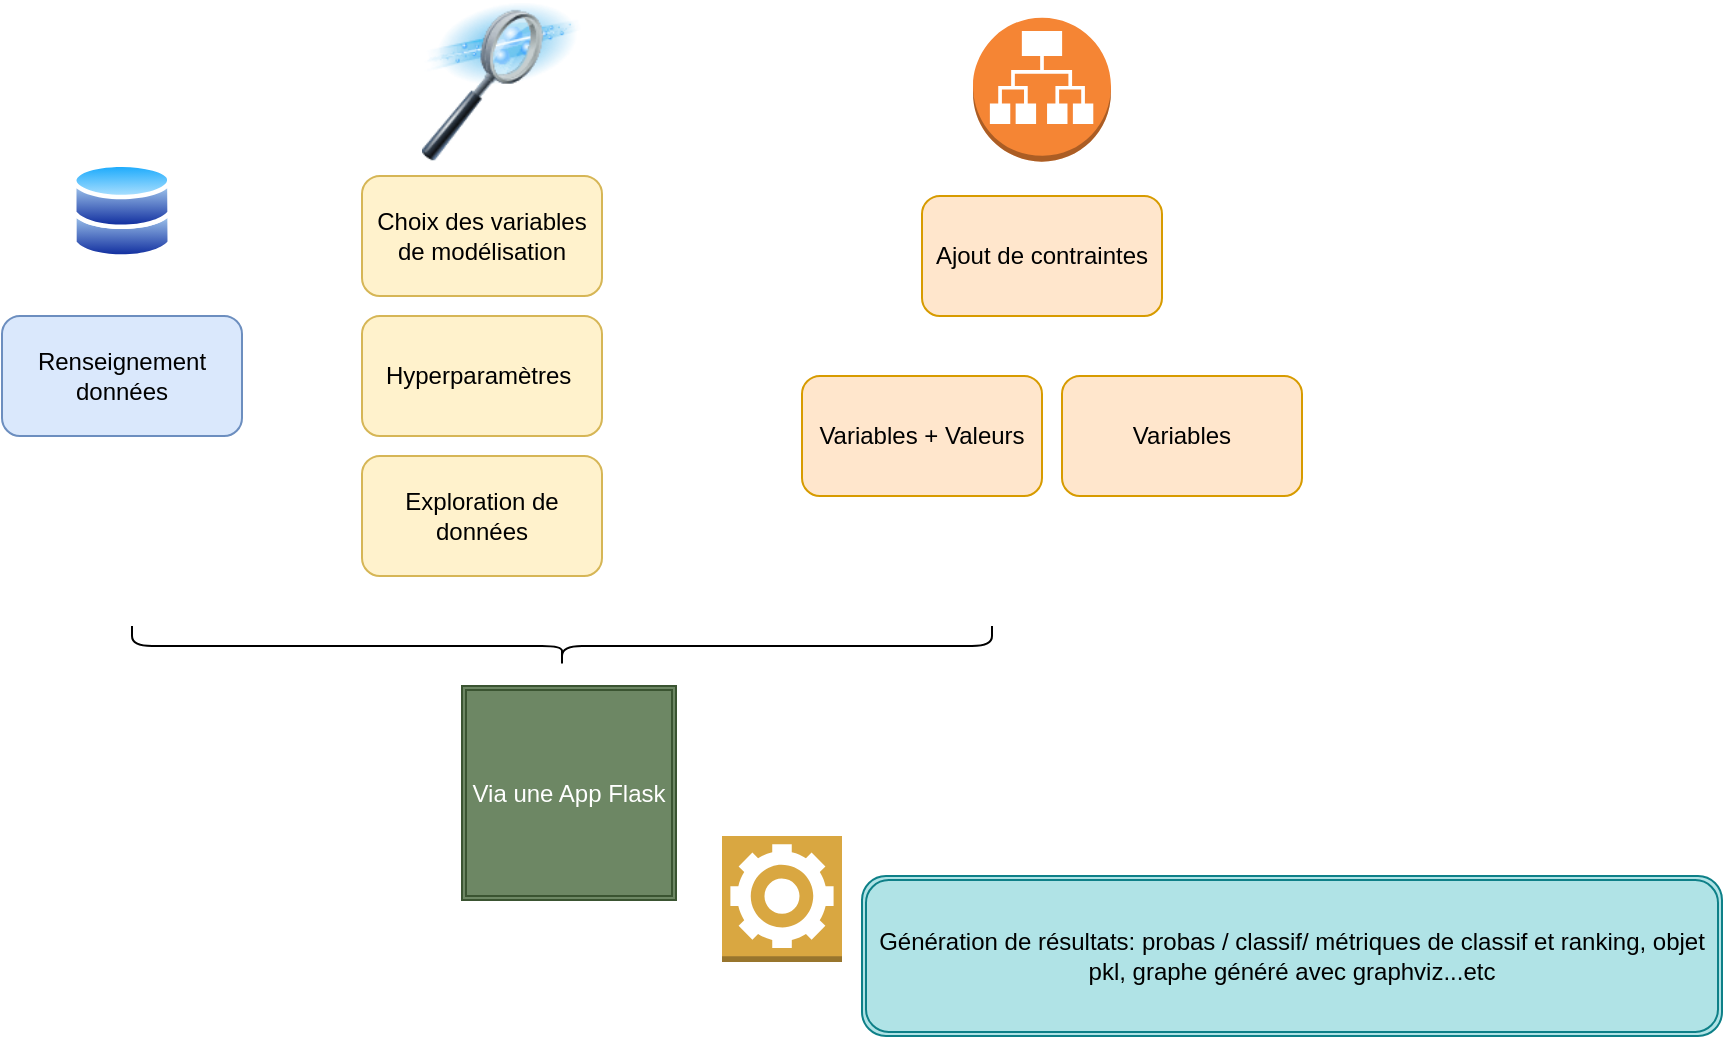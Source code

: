 <mxfile version="21.6.3" type="device">
  <diagram name="Page-1" id="yLuK1JA93Ii4snccJo0v">
    <mxGraphModel dx="794" dy="438" grid="1" gridSize="10" guides="1" tooltips="1" connect="1" arrows="1" fold="1" page="1" pageScale="1" pageWidth="827" pageHeight="1169" math="0" shadow="0">
      <root>
        <mxCell id="0" />
        <mxCell id="1" parent="0" />
        <mxCell id="5MFuqV6dT1OxRRbYAPmt-1" value="Renseignement données" style="rounded=1;whiteSpace=wrap;html=1;fillColor=#dae8fc;strokeColor=#6c8ebf;" parent="1" vertex="1">
          <mxGeometry x="160" y="180" width="120" height="60" as="geometry" />
        </mxCell>
        <mxCell id="5MFuqV6dT1OxRRbYAPmt-2" value="Choix des variables de modélisation" style="rounded=1;whiteSpace=wrap;html=1;fillColor=#fff2cc;strokeColor=#d6b656;" parent="1" vertex="1">
          <mxGeometry x="340" y="110" width="120" height="60" as="geometry" />
        </mxCell>
        <mxCell id="5MFuqV6dT1OxRRbYAPmt-3" value="Hyperparamètres&amp;nbsp;" style="rounded=1;whiteSpace=wrap;html=1;fillColor=#fff2cc;strokeColor=#d6b656;" parent="1" vertex="1">
          <mxGeometry x="340" y="180" width="120" height="60" as="geometry" />
        </mxCell>
        <mxCell id="5MFuqV6dT1OxRRbYAPmt-4" value="Exploration de données" style="rounded=1;whiteSpace=wrap;html=1;fillColor=#fff2cc;strokeColor=#d6b656;" parent="1" vertex="1">
          <mxGeometry x="340" y="250" width="120" height="60" as="geometry" />
        </mxCell>
        <mxCell id="5MFuqV6dT1OxRRbYAPmt-6" value="Ajout de contraintes" style="rounded=1;whiteSpace=wrap;html=1;fillColor=#ffe6cc;strokeColor=#d79b00;" parent="1" vertex="1">
          <mxGeometry x="620" y="120" width="120" height="60" as="geometry" />
        </mxCell>
        <mxCell id="5MFuqV6dT1OxRRbYAPmt-7" value="Variables + Valeurs" style="rounded=1;whiteSpace=wrap;html=1;fillColor=#ffe6cc;strokeColor=#d79b00;" parent="1" vertex="1">
          <mxGeometry x="560" y="210" width="120" height="60" as="geometry" />
        </mxCell>
        <mxCell id="5MFuqV6dT1OxRRbYAPmt-8" value="Variables" style="rounded=1;whiteSpace=wrap;html=1;fillColor=#ffe6cc;strokeColor=#d79b00;" parent="1" vertex="1">
          <mxGeometry x="690" y="210" width="120" height="60" as="geometry" />
        </mxCell>
        <mxCell id="5MFuqV6dT1OxRRbYAPmt-10" value="" style="outlineConnect=0;dashed=0;verticalLabelPosition=bottom;verticalAlign=top;align=center;html=1;shape=mxgraph.aws3.application_load_balancer;fillColor=#F58534;gradientColor=none;" parent="1" vertex="1">
          <mxGeometry x="645.5" y="30.82" width="69" height="72" as="geometry" />
        </mxCell>
        <mxCell id="5MFuqV6dT1OxRRbYAPmt-11" value="" style="outlineConnect=0;dashed=0;verticalLabelPosition=bottom;verticalAlign=top;align=center;html=1;shape=mxgraph.aws3.worker;fillColor=#D9A741;gradientColor=none;" parent="1" vertex="1">
          <mxGeometry x="520" y="440" width="60" height="63" as="geometry" />
        </mxCell>
        <mxCell id="5MFuqV6dT1OxRRbYAPmt-12" value="" style="image;html=1;image=img/lib/clip_art/computers/Data_Filtering_128x128.png" parent="1" vertex="1">
          <mxGeometry x="370" y="22.82" width="80" height="80" as="geometry" />
        </mxCell>
        <mxCell id="5MFuqV6dT1OxRRbYAPmt-13" value="" style="image;aspect=fixed;perimeter=ellipsePerimeter;html=1;align=center;shadow=0;dashed=0;spacingTop=3;image=img/lib/active_directory/databases.svg;" parent="1" vertex="1">
          <mxGeometry x="195" y="102.82" width="50" height="49" as="geometry" />
        </mxCell>
        <mxCell id="5MFuqV6dT1OxRRbYAPmt-14" value="" style="shape=curlyBracket;whiteSpace=wrap;html=1;rounded=1;flipH=1;labelPosition=right;verticalLabelPosition=middle;align=left;verticalAlign=middle;rotation=90;" parent="1" vertex="1">
          <mxGeometry x="430" y="130" width="20" height="430" as="geometry" />
        </mxCell>
        <mxCell id="5MFuqV6dT1OxRRbYAPmt-15" value="Via une App Flask" style="shape=ext;double=1;whiteSpace=wrap;html=1;aspect=fixed;fillColor=#6d8764;fontColor=#ffffff;strokeColor=#3A5431;" parent="1" vertex="1">
          <mxGeometry x="390" y="365" width="107" height="107" as="geometry" />
        </mxCell>
        <mxCell id="5MFuqV6dT1OxRRbYAPmt-16" value="Génération de résultats: probas / classif/ métriques de classif et ranking, objet pkl, graphe généré avec graphviz...etc" style="shape=ext;double=1;rounded=1;whiteSpace=wrap;html=1;fillColor=#b0e3e6;strokeColor=#0e8088;" parent="1" vertex="1">
          <mxGeometry x="590" y="460" width="430" height="80" as="geometry" />
        </mxCell>
      </root>
    </mxGraphModel>
  </diagram>
</mxfile>
